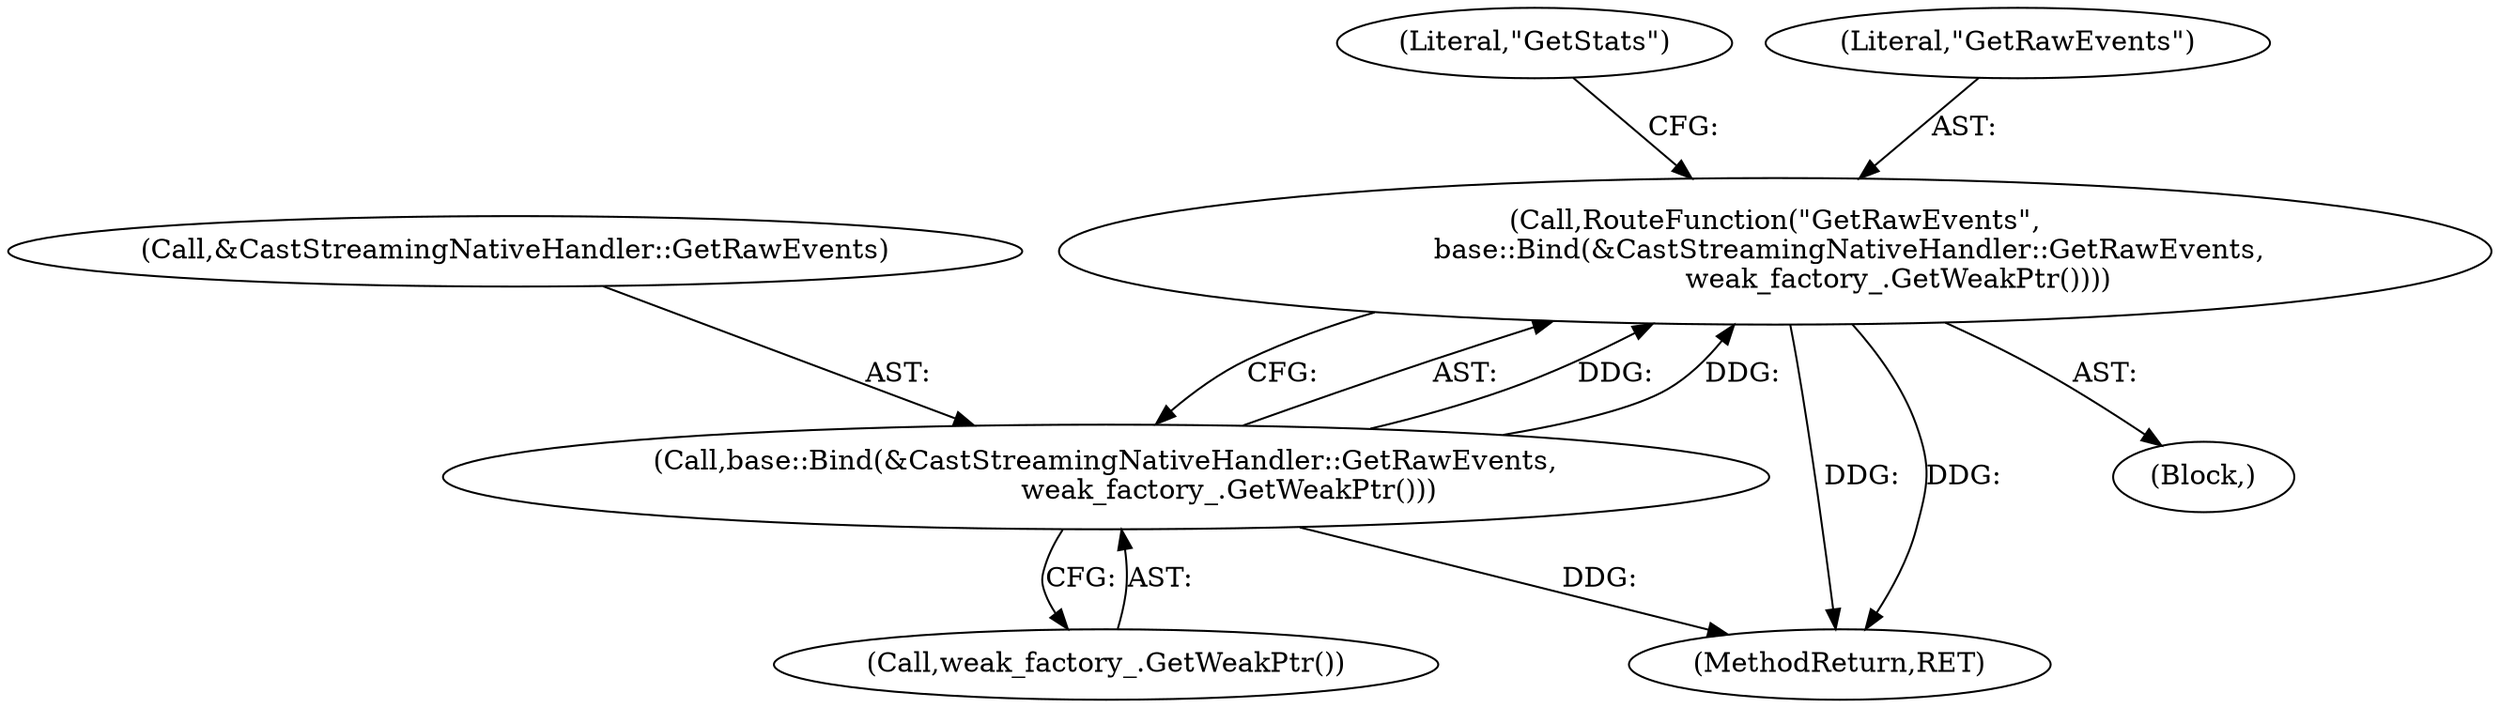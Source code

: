 digraph "1_Chrome_14ff9d0cded8ae8032ef027d1f33c6666a695019_0@del" {
"1000157" [label="(Call,RouteFunction(\"GetRawEvents\",\n                 base::Bind(&CastStreamingNativeHandler::GetRawEvents,\n                            weak_factory_.GetWeakPtr())))"];
"1000159" [label="(Call,base::Bind(&CastStreamingNativeHandler::GetRawEvents,\n                            weak_factory_.GetWeakPtr()))"];
"1000102" [label="(Block,)"];
"1000162" [label="(Call,weak_factory_.GetWeakPtr())"];
"1000160" [label="(Call,&CastStreamingNativeHandler::GetRawEvents)"];
"1000157" [label="(Call,RouteFunction(\"GetRawEvents\",\n                 base::Bind(&CastStreamingNativeHandler::GetRawEvents,\n                            weak_factory_.GetWeakPtr())))"];
"1000164" [label="(Literal,\"GetStats\")"];
"1000158" [label="(Literal,\"GetRawEvents\")"];
"1000159" [label="(Call,base::Bind(&CastStreamingNativeHandler::GetRawEvents,\n                            weak_factory_.GetWeakPtr()))"];
"1000175" [label="(MethodReturn,RET)"];
"1000157" -> "1000102"  [label="AST: "];
"1000157" -> "1000159"  [label="CFG: "];
"1000158" -> "1000157"  [label="AST: "];
"1000159" -> "1000157"  [label="AST: "];
"1000164" -> "1000157"  [label="CFG: "];
"1000157" -> "1000175"  [label="DDG: "];
"1000157" -> "1000175"  [label="DDG: "];
"1000159" -> "1000157"  [label="DDG: "];
"1000159" -> "1000157"  [label="DDG: "];
"1000159" -> "1000162"  [label="CFG: "];
"1000160" -> "1000159"  [label="AST: "];
"1000162" -> "1000159"  [label="AST: "];
"1000159" -> "1000175"  [label="DDG: "];
}
